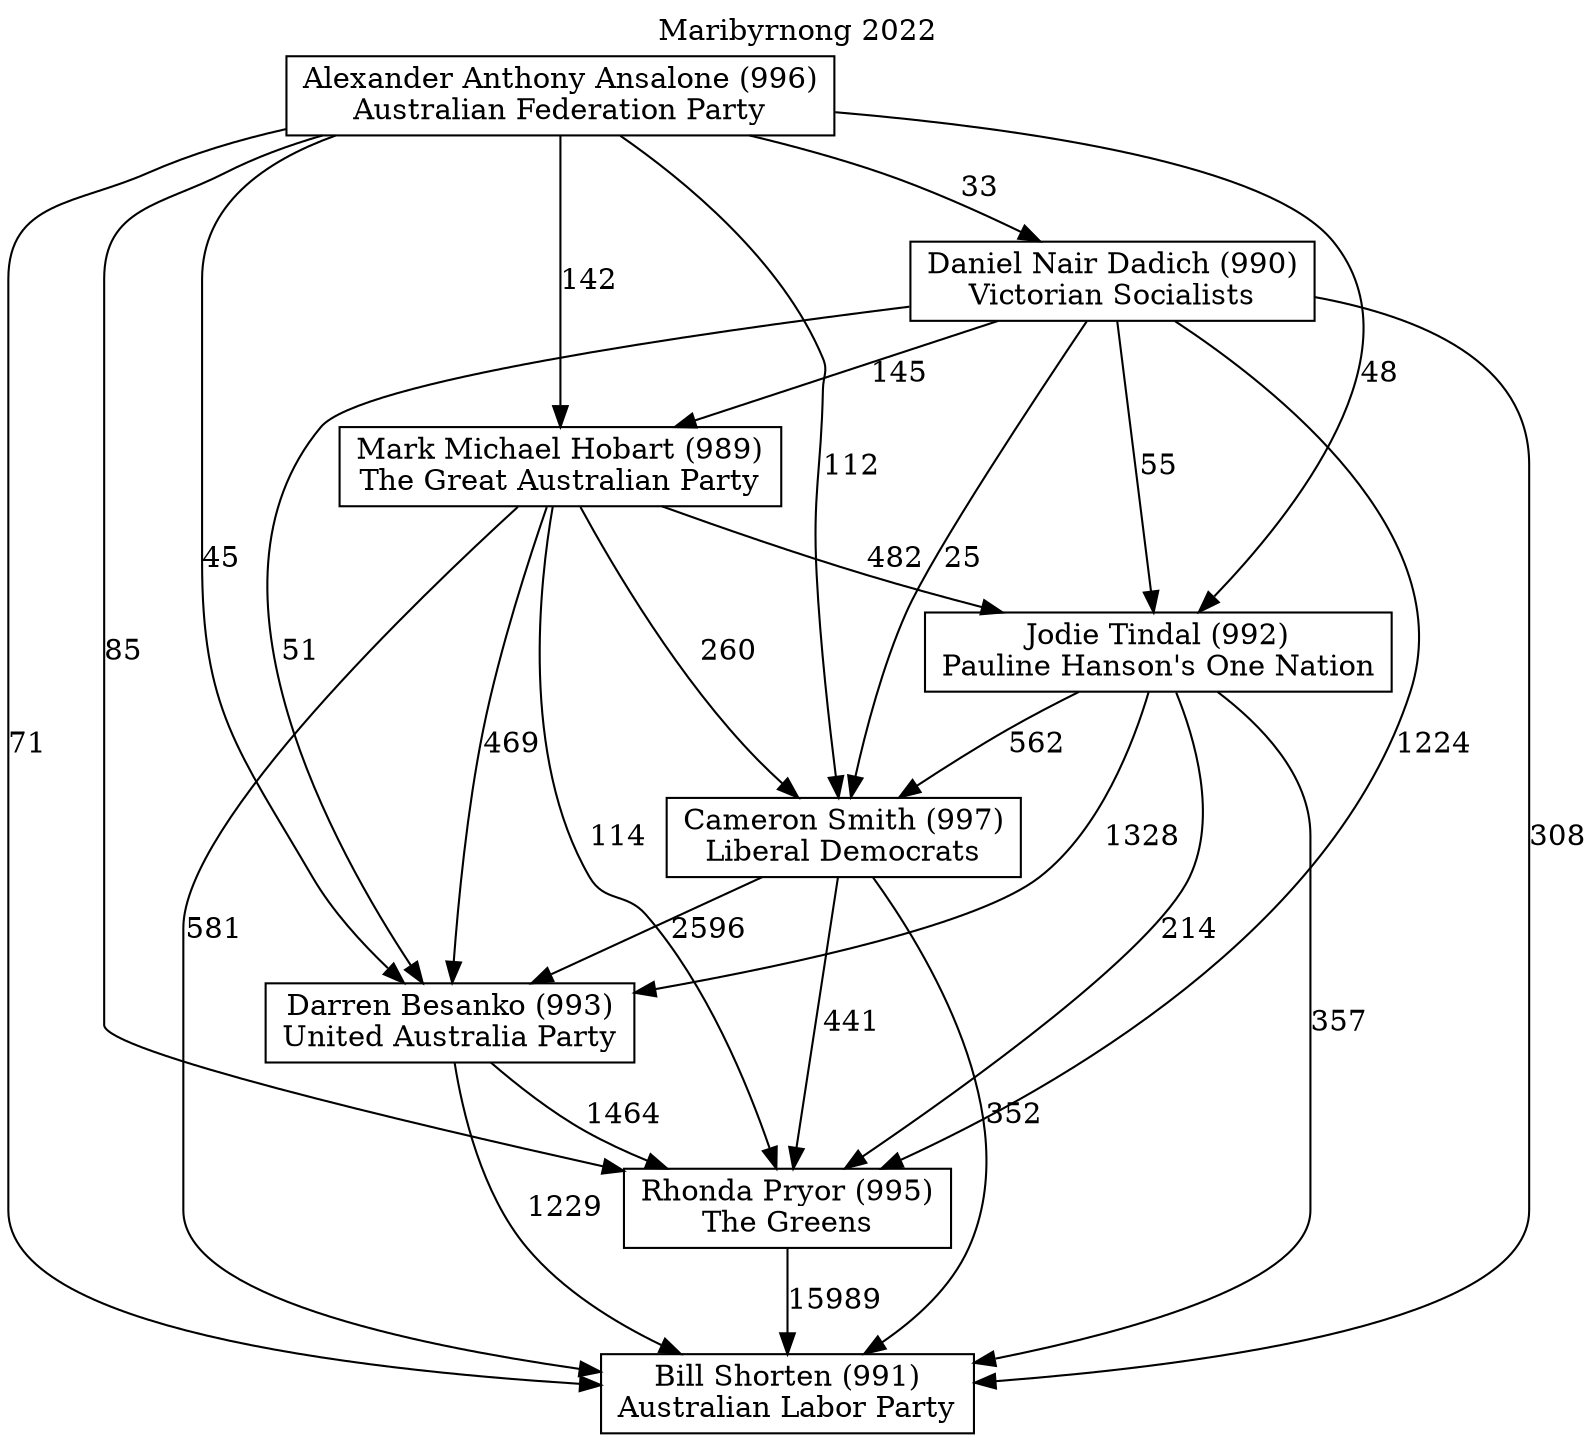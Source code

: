 // House preference flow
digraph "Bill Shorten (991)_Maribyrnong_2022" {
	graph [label="Maribyrnong 2022" labelloc=t mclimit=10]
	node [shape=box]
	"Alexander Anthony Ansalone (996)" [label="Alexander Anthony Ansalone (996)
Australian Federation Party"]
	"Bill Shorten (991)" [label="Bill Shorten (991)
Australian Labor Party"]
	"Cameron Smith (997)" [label="Cameron Smith (997)
Liberal Democrats"]
	"Daniel Nair Dadich (990)" [label="Daniel Nair Dadich (990)
Victorian Socialists"]
	"Darren Besanko (993)" [label="Darren Besanko (993)
United Australia Party"]
	"Jodie Tindal (992)" [label="Jodie Tindal (992)
Pauline Hanson's One Nation"]
	"Mark Michael Hobart (989)" [label="Mark Michael Hobart (989)
The Great Australian Party"]
	"Rhonda Pryor (995)" [label="Rhonda Pryor (995)
The Greens"]
	"Alexander Anthony Ansalone (996)" -> "Bill Shorten (991)" [label=71]
	"Alexander Anthony Ansalone (996)" -> "Cameron Smith (997)" [label=112]
	"Alexander Anthony Ansalone (996)" -> "Daniel Nair Dadich (990)" [label=33]
	"Alexander Anthony Ansalone (996)" -> "Darren Besanko (993)" [label=45]
	"Alexander Anthony Ansalone (996)" -> "Jodie Tindal (992)" [label=48]
	"Alexander Anthony Ansalone (996)" -> "Mark Michael Hobart (989)" [label=142]
	"Alexander Anthony Ansalone (996)" -> "Rhonda Pryor (995)" [label=85]
	"Cameron Smith (997)" -> "Bill Shorten (991)" [label=352]
	"Cameron Smith (997)" -> "Darren Besanko (993)" [label=2596]
	"Cameron Smith (997)" -> "Rhonda Pryor (995)" [label=441]
	"Daniel Nair Dadich (990)" -> "Bill Shorten (991)" [label=308]
	"Daniel Nair Dadich (990)" -> "Cameron Smith (997)" [label=25]
	"Daniel Nair Dadich (990)" -> "Darren Besanko (993)" [label=51]
	"Daniel Nair Dadich (990)" -> "Jodie Tindal (992)" [label=55]
	"Daniel Nair Dadich (990)" -> "Mark Michael Hobart (989)" [label=145]
	"Daniel Nair Dadich (990)" -> "Rhonda Pryor (995)" [label=1224]
	"Darren Besanko (993)" -> "Bill Shorten (991)" [label=1229]
	"Darren Besanko (993)" -> "Rhonda Pryor (995)" [label=1464]
	"Jodie Tindal (992)" -> "Bill Shorten (991)" [label=357]
	"Jodie Tindal (992)" -> "Cameron Smith (997)" [label=562]
	"Jodie Tindal (992)" -> "Darren Besanko (993)" [label=1328]
	"Jodie Tindal (992)" -> "Rhonda Pryor (995)" [label=214]
	"Mark Michael Hobart (989)" -> "Bill Shorten (991)" [label=581]
	"Mark Michael Hobart (989)" -> "Cameron Smith (997)" [label=260]
	"Mark Michael Hobart (989)" -> "Darren Besanko (993)" [label=469]
	"Mark Michael Hobart (989)" -> "Jodie Tindal (992)" [label=482]
	"Mark Michael Hobart (989)" -> "Rhonda Pryor (995)" [label=114]
	"Rhonda Pryor (995)" -> "Bill Shorten (991)" [label=15989]
}
